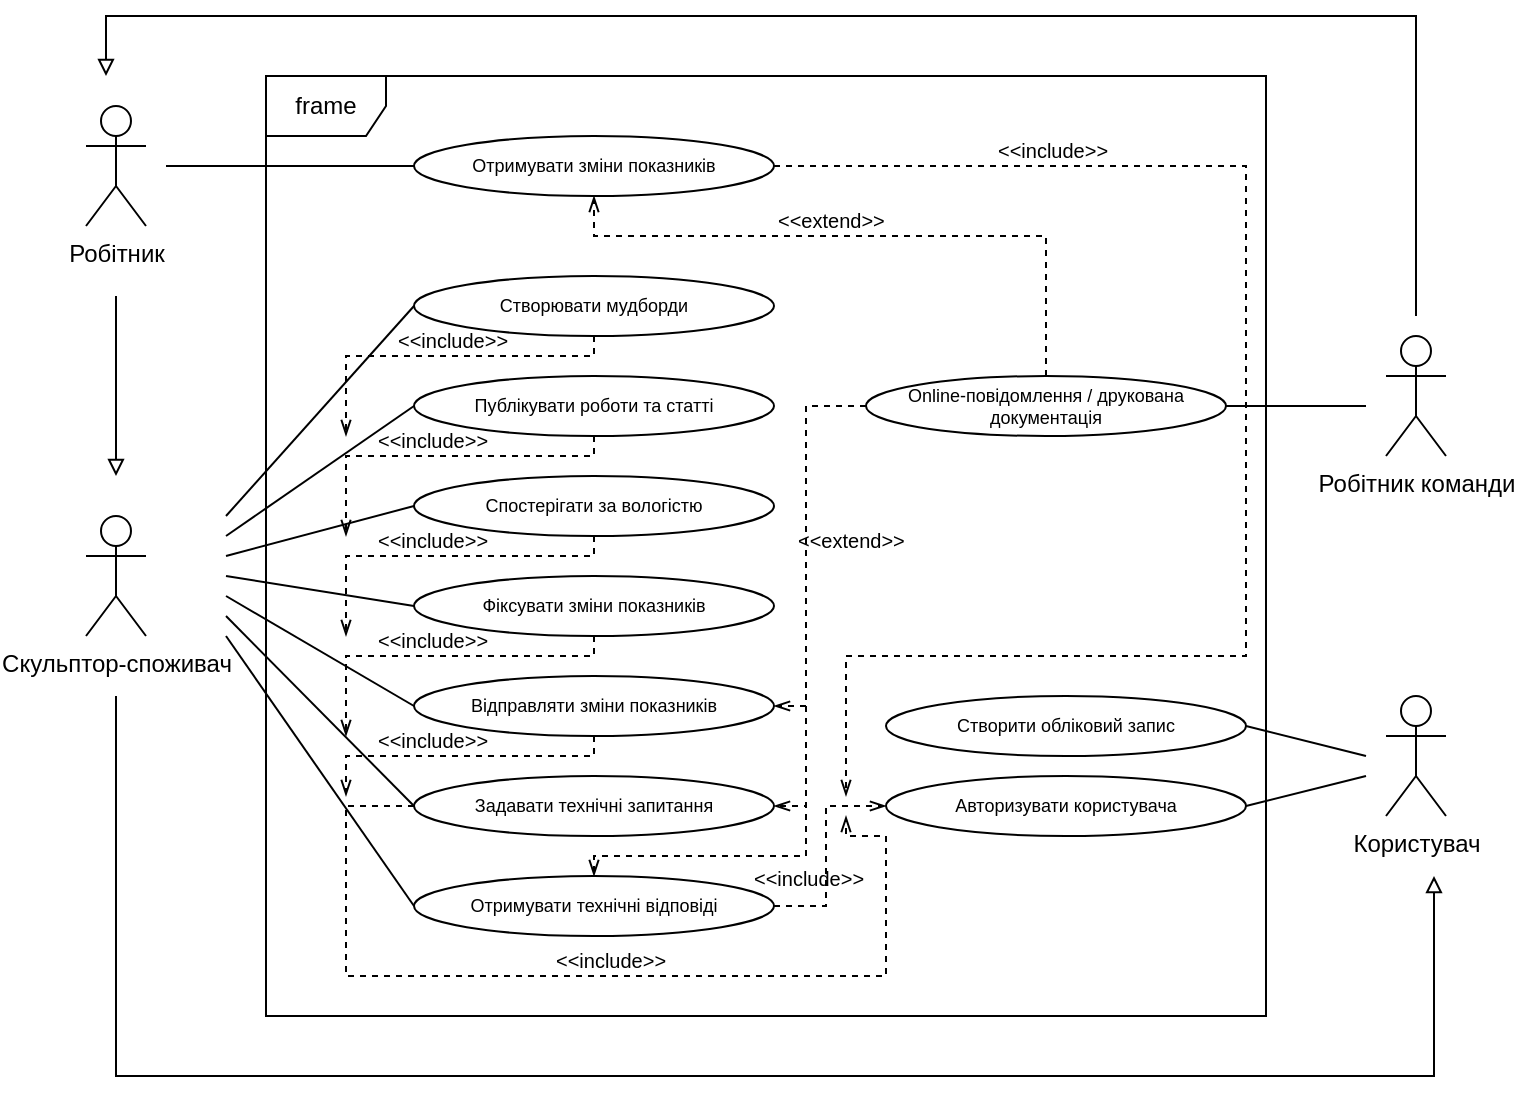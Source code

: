 <mxfile version="20.3.0" type="github"><diagram id="Of3jSP6RqguFHu_R-tXi" name="Страница 1"><mxGraphModel dx="892" dy="636" grid="1" gridSize="10" guides="1" tooltips="1" connect="1" arrows="1" fold="1" page="1" pageScale="1" pageWidth="827" pageHeight="1169" math="0" shadow="0"><root><mxCell id="0"/><mxCell id="1" parent="0"/><mxCell id="iHBzd0rG16rPsYpe0WPT-1" value="frame" style="shape=umlFrame;whiteSpace=wrap;html=1;" vertex="1" parent="1"><mxGeometry x="160" y="70" width="500" height="470" as="geometry"/></mxCell><mxCell id="iHBzd0rG16rPsYpe0WPT-2" style="edgeStyle=orthogonalEdgeStyle;rounded=0;orthogonalLoop=1;jettySize=auto;html=1;fontSize=6;startArrow=none;startFill=0;endArrow=block;endFill=0;" edge="1" parent="1"><mxGeometry relative="1" as="geometry"><mxPoint x="744" y="470" as="targetPoint"/><mxPoint x="85" y="380" as="sourcePoint"/><Array as="points"><mxPoint x="85" y="570"/><mxPoint x="744" y="570"/></Array></mxGeometry></mxCell><mxCell id="iHBzd0rG16rPsYpe0WPT-3" value="Скульптор-споживач" style="shape=umlActor;verticalLabelPosition=bottom;verticalAlign=top;html=1;" vertex="1" parent="1"><mxGeometry x="70" y="290" width="30" height="60" as="geometry"/></mxCell><mxCell id="iHBzd0rG16rPsYpe0WPT-4" style="edgeStyle=orthogonalEdgeStyle;rounded=0;orthogonalLoop=1;jettySize=auto;html=1;fontSize=6;startArrow=none;startFill=0;endArrow=block;endFill=0;" edge="1" parent="1"><mxGeometry relative="1" as="geometry"><mxPoint x="80" y="70" as="targetPoint"/><mxPoint x="735" y="190" as="sourcePoint"/><Array as="points"><mxPoint x="735" y="40"/><mxPoint x="80" y="40"/></Array></mxGeometry></mxCell><mxCell id="iHBzd0rG16rPsYpe0WPT-5" value="Робітник команди" style="shape=umlActor;verticalLabelPosition=bottom;verticalAlign=top;html=1;" vertex="1" parent="1"><mxGeometry x="720" y="200" width="30" height="60" as="geometry"/></mxCell><mxCell id="iHBzd0rG16rPsYpe0WPT-6" value="Користувач" style="shape=umlActor;verticalLabelPosition=bottom;verticalAlign=top;html=1;" vertex="1" parent="1"><mxGeometry x="720" y="380" width="30" height="60" as="geometry"/></mxCell><mxCell id="iHBzd0rG16rPsYpe0WPT-7" style="edgeStyle=orthogonalEdgeStyle;rounded=0;orthogonalLoop=1;jettySize=auto;html=1;fontSize=6;startArrow=none;startFill=0;endArrow=block;endFill=0;" edge="1" parent="1"><mxGeometry relative="1" as="geometry"><mxPoint x="85" y="270" as="targetPoint"/><mxPoint x="85" y="180" as="sourcePoint"/></mxGeometry></mxCell><mxCell id="iHBzd0rG16rPsYpe0WPT-8" value="Робітник" style="shape=umlActor;verticalLabelPosition=bottom;verticalAlign=top;html=1;" vertex="1" parent="1"><mxGeometry x="70" y="85" width="30" height="60" as="geometry"/></mxCell><mxCell id="iHBzd0rG16rPsYpe0WPT-9" style="edgeStyle=orthogonalEdgeStyle;rounded=0;orthogonalLoop=1;jettySize=auto;html=1;exitX=0.5;exitY=1;exitDx=0;exitDy=0;dashed=1;fontSize=6;startArrow=none;startFill=0;endArrow=openThin;endFill=0;" edge="1" parent="1" source="iHBzd0rG16rPsYpe0WPT-10"><mxGeometry relative="1" as="geometry"><mxPoint x="200" y="250" as="targetPoint"/><Array as="points"><mxPoint x="324" y="210"/><mxPoint x="200" y="210"/></Array></mxGeometry></mxCell><mxCell id="iHBzd0rG16rPsYpe0WPT-10" value="Створювати мудборди" style="ellipse;whiteSpace=wrap;html=1;align=center;fontSize=9;" vertex="1" parent="1"><mxGeometry x="234" y="170" width="180" height="30" as="geometry"/></mxCell><mxCell id="iHBzd0rG16rPsYpe0WPT-11" style="edgeStyle=orthogonalEdgeStyle;rounded=0;orthogonalLoop=1;jettySize=auto;html=1;exitX=0.5;exitY=1;exitDx=0;exitDy=0;dashed=1;fontSize=6;startArrow=none;startFill=0;endArrow=openThin;endFill=0;" edge="1" parent="1" source="iHBzd0rG16rPsYpe0WPT-12"><mxGeometry relative="1" as="geometry"><mxPoint x="200" y="300" as="targetPoint"/><Array as="points"><mxPoint x="324" y="260"/><mxPoint x="200" y="260"/></Array></mxGeometry></mxCell><mxCell id="iHBzd0rG16rPsYpe0WPT-12" value="Публікувати роботи та статті" style="ellipse;whiteSpace=wrap;html=1;align=center;fontSize=9;" vertex="1" parent="1"><mxGeometry x="234" y="220" width="180" height="30" as="geometry"/></mxCell><mxCell id="iHBzd0rG16rPsYpe0WPT-13" style="edgeStyle=orthogonalEdgeStyle;rounded=0;orthogonalLoop=1;jettySize=auto;html=1;exitX=0.5;exitY=1;exitDx=0;exitDy=0;dashed=1;fontSize=6;startArrow=none;startFill=0;endArrow=openThin;endFill=0;" edge="1" parent="1" source="iHBzd0rG16rPsYpe0WPT-14"><mxGeometry relative="1" as="geometry"><mxPoint x="200" y="350" as="targetPoint"/><Array as="points"><mxPoint x="324" y="310"/><mxPoint x="200" y="310"/></Array></mxGeometry></mxCell><mxCell id="iHBzd0rG16rPsYpe0WPT-14" value="Спостерігати за вологістю" style="ellipse;whiteSpace=wrap;html=1;align=center;fontSize=9;" vertex="1" parent="1"><mxGeometry x="234" y="270" width="180" height="30" as="geometry"/></mxCell><mxCell id="iHBzd0rG16rPsYpe0WPT-15" style="edgeStyle=orthogonalEdgeStyle;rounded=0;orthogonalLoop=1;jettySize=auto;html=1;dashed=1;fontSize=6;startArrow=none;startFill=0;endArrow=openThin;endFill=0;exitX=0.5;exitY=1;exitDx=0;exitDy=0;" edge="1" parent="1" source="iHBzd0rG16rPsYpe0WPT-16"><mxGeometry relative="1" as="geometry"><mxPoint x="200" y="400" as="targetPoint"/><Array as="points"><mxPoint x="324" y="360"/><mxPoint x="200" y="360"/></Array></mxGeometry></mxCell><mxCell id="iHBzd0rG16rPsYpe0WPT-16" value="Фіксувати зміни показників" style="ellipse;whiteSpace=wrap;html=1;align=center;fontSize=9;" vertex="1" parent="1"><mxGeometry x="234" y="320" width="180" height="30" as="geometry"/></mxCell><mxCell id="iHBzd0rG16rPsYpe0WPT-17" style="edgeStyle=orthogonalEdgeStyle;rounded=0;orthogonalLoop=1;jettySize=auto;html=1;fontSize=6;startArrow=none;startFill=0;endArrow=openThin;endFill=0;dashed=1;exitX=0.5;exitY=1;exitDx=0;exitDy=0;" edge="1" parent="1" source="iHBzd0rG16rPsYpe0WPT-18"><mxGeometry relative="1" as="geometry"><mxPoint x="200" y="430" as="targetPoint"/><Array as="points"><mxPoint x="324" y="410"/><mxPoint x="200" y="410"/></Array></mxGeometry></mxCell><mxCell id="iHBzd0rG16rPsYpe0WPT-18" value="Відправляти зміни показників" style="ellipse;whiteSpace=wrap;html=1;align=center;fontSize=9;" vertex="1" parent="1"><mxGeometry x="234" y="370" width="180" height="30" as="geometry"/></mxCell><mxCell id="iHBzd0rG16rPsYpe0WPT-19" style="edgeStyle=orthogonalEdgeStyle;rounded=0;orthogonalLoop=1;jettySize=auto;html=1;dashed=1;fontSize=9;startArrow=none;startFill=0;endArrow=openThin;endFill=0;exitX=0;exitY=0.5;exitDx=0;exitDy=0;" edge="1" parent="1" source="iHBzd0rG16rPsYpe0WPT-20"><mxGeometry relative="1" as="geometry"><mxPoint x="450" y="440" as="targetPoint"/><Array as="points"><mxPoint x="200" y="435"/><mxPoint x="200" y="520"/><mxPoint x="470" y="520"/><mxPoint x="470" y="450"/></Array></mxGeometry></mxCell><mxCell id="iHBzd0rG16rPsYpe0WPT-20" value="Задавати технічні запитання" style="ellipse;whiteSpace=wrap;html=1;align=center;fontSize=9;" vertex="1" parent="1"><mxGeometry x="234" y="420" width="180" height="30" as="geometry"/></mxCell><mxCell id="iHBzd0rG16rPsYpe0WPT-21" style="edgeStyle=orthogonalEdgeStyle;rounded=0;orthogonalLoop=1;jettySize=auto;html=1;entryX=0;entryY=0.5;entryDx=0;entryDy=0;dashed=1;fontSize=9;startArrow=none;startFill=0;endArrow=openThin;endFill=0;exitX=1;exitY=0.5;exitDx=0;exitDy=0;" edge="1" parent="1" source="iHBzd0rG16rPsYpe0WPT-22" target="iHBzd0rG16rPsYpe0WPT-30"><mxGeometry relative="1" as="geometry"><Array as="points"><mxPoint x="440" y="485"/><mxPoint x="440" y="435"/></Array></mxGeometry></mxCell><mxCell id="iHBzd0rG16rPsYpe0WPT-22" value="Отримувати технічні відповіді" style="ellipse;whiteSpace=wrap;html=1;align=center;fontSize=9;" vertex="1" parent="1"><mxGeometry x="234" y="470" width="180" height="30" as="geometry"/></mxCell><mxCell id="iHBzd0rG16rPsYpe0WPT-23" style="edgeStyle=orthogonalEdgeStyle;rounded=0;orthogonalLoop=1;jettySize=auto;html=1;dashed=1;fontSize=6;startArrow=none;startFill=0;endArrow=openThin;endFill=0;" edge="1" parent="1" source="iHBzd0rG16rPsYpe0WPT-24"><mxGeometry relative="1" as="geometry"><mxPoint x="450" y="430" as="targetPoint"/><Array as="points"><mxPoint x="650" y="115"/><mxPoint x="650" y="360"/><mxPoint x="450" y="360"/><mxPoint x="450" y="430"/></Array></mxGeometry></mxCell><mxCell id="iHBzd0rG16rPsYpe0WPT-24" value="Отримувати зміни показників" style="ellipse;whiteSpace=wrap;html=1;align=center;fontSize=9;" vertex="1" parent="1"><mxGeometry x="234" y="100" width="180" height="30" as="geometry"/></mxCell><mxCell id="iHBzd0rG16rPsYpe0WPT-25" style="edgeStyle=orthogonalEdgeStyle;rounded=0;orthogonalLoop=1;jettySize=auto;html=1;exitX=0.5;exitY=0;exitDx=0;exitDy=0;entryX=0.5;entryY=1;entryDx=0;entryDy=0;dashed=1;fontSize=6;startArrow=none;startFill=0;endArrow=openThin;endFill=0;" edge="1" parent="1" source="iHBzd0rG16rPsYpe0WPT-29" target="iHBzd0rG16rPsYpe0WPT-24"><mxGeometry relative="1" as="geometry"><Array as="points"><mxPoint x="550" y="150"/><mxPoint x="324" y="150"/></Array></mxGeometry></mxCell><mxCell id="iHBzd0rG16rPsYpe0WPT-26" style="edgeStyle=orthogonalEdgeStyle;rounded=0;orthogonalLoop=1;jettySize=auto;html=1;dashed=1;fontSize=6;startArrow=none;startFill=0;endArrow=openThin;endFill=0;entryX=0.5;entryY=0;entryDx=0;entryDy=0;" edge="1" parent="1" source="iHBzd0rG16rPsYpe0WPT-29" target="iHBzd0rG16rPsYpe0WPT-22"><mxGeometry relative="1" as="geometry"><Array as="points"><mxPoint x="430" y="235"/><mxPoint x="430" y="460"/><mxPoint x="324" y="460"/></Array></mxGeometry></mxCell><mxCell id="iHBzd0rG16rPsYpe0WPT-27" style="edgeStyle=orthogonalEdgeStyle;rounded=0;orthogonalLoop=1;jettySize=auto;html=1;entryX=1;entryY=0.5;entryDx=0;entryDy=0;dashed=1;fontSize=6;startArrow=none;startFill=0;endArrow=openThin;endFill=0;" edge="1" parent="1" source="iHBzd0rG16rPsYpe0WPT-29" target="iHBzd0rG16rPsYpe0WPT-20"><mxGeometry relative="1" as="geometry"><Array as="points"><mxPoint x="430" y="235"/><mxPoint x="430" y="435"/></Array></mxGeometry></mxCell><mxCell id="iHBzd0rG16rPsYpe0WPT-28" style="edgeStyle=orthogonalEdgeStyle;rounded=0;orthogonalLoop=1;jettySize=auto;html=1;entryX=1;entryY=0.5;entryDx=0;entryDy=0;dashed=1;fontSize=6;startArrow=none;startFill=0;endArrow=openThin;endFill=0;" edge="1" parent="1" source="iHBzd0rG16rPsYpe0WPT-29" target="iHBzd0rG16rPsYpe0WPT-18"><mxGeometry relative="1" as="geometry"><Array as="points"><mxPoint x="430" y="235"/><mxPoint x="430" y="385"/></Array></mxGeometry></mxCell><mxCell id="iHBzd0rG16rPsYpe0WPT-29" value="&lt;font style=&quot;font-size: 9px;&quot;&gt;Online-повідомлення / друкована документація&lt;/font&gt;" style="ellipse;whiteSpace=wrap;html=1;align=center;fontSize=9;" vertex="1" parent="1"><mxGeometry x="460" y="220" width="180" height="30" as="geometry"/></mxCell><mxCell id="iHBzd0rG16rPsYpe0WPT-30" value="&lt;font style=&quot;font-size: 9px;&quot;&gt;Авторизувати користувача&lt;/font&gt;" style="ellipse;whiteSpace=wrap;html=1;align=center;fontSize=9;" vertex="1" parent="1"><mxGeometry x="470" y="420" width="180" height="30" as="geometry"/></mxCell><mxCell id="iHBzd0rG16rPsYpe0WPT-31" value="&lt;font style=&quot;font-size: 9px;&quot;&gt;Створити обліковий запис&lt;/font&gt;" style="ellipse;whiteSpace=wrap;html=1;align=center;fontSize=9;" vertex="1" parent="1"><mxGeometry x="470" y="380" width="180" height="30" as="geometry"/></mxCell><mxCell id="iHBzd0rG16rPsYpe0WPT-32" value="" style="endArrow=none;html=1;rounded=0;fontSize=9;entryX=0;entryY=0.5;entryDx=0;entryDy=0;" edge="1" parent="1" target="iHBzd0rG16rPsYpe0WPT-10"><mxGeometry relative="1" as="geometry"><mxPoint x="140" y="290" as="sourcePoint"/><mxPoint x="320" y="269.17" as="targetPoint"/></mxGeometry></mxCell><mxCell id="iHBzd0rG16rPsYpe0WPT-33" value="" style="endArrow=none;html=1;rounded=0;fontSize=9;entryX=0;entryY=0.5;entryDx=0;entryDy=0;" edge="1" parent="1" target="iHBzd0rG16rPsYpe0WPT-12"><mxGeometry relative="1" as="geometry"><mxPoint x="140" y="300" as="sourcePoint"/><mxPoint x="320" y="280" as="targetPoint"/></mxGeometry></mxCell><mxCell id="iHBzd0rG16rPsYpe0WPT-34" value="" style="endArrow=none;html=1;rounded=0;fontSize=9;entryX=0;entryY=0.5;entryDx=0;entryDy=0;" edge="1" parent="1" target="iHBzd0rG16rPsYpe0WPT-14"><mxGeometry relative="1" as="geometry"><mxPoint x="140" y="310" as="sourcePoint"/><mxPoint x="330" y="300" as="targetPoint"/></mxGeometry></mxCell><mxCell id="iHBzd0rG16rPsYpe0WPT-35" value="" style="endArrow=none;html=1;rounded=0;fontSize=9;entryX=0;entryY=0.5;entryDx=0;entryDy=0;" edge="1" parent="1" target="iHBzd0rG16rPsYpe0WPT-16"><mxGeometry relative="1" as="geometry"><mxPoint x="140" y="320" as="sourcePoint"/><mxPoint x="300" y="314.66" as="targetPoint"/></mxGeometry></mxCell><mxCell id="iHBzd0rG16rPsYpe0WPT-36" value="" style="endArrow=none;html=1;rounded=0;fontSize=9;entryX=0;entryY=0.5;entryDx=0;entryDy=0;" edge="1" parent="1" target="iHBzd0rG16rPsYpe0WPT-18"><mxGeometry relative="1" as="geometry"><mxPoint x="140" y="330" as="sourcePoint"/><mxPoint x="300" y="330" as="targetPoint"/></mxGeometry></mxCell><mxCell id="iHBzd0rG16rPsYpe0WPT-37" value="" style="endArrow=none;html=1;rounded=0;fontSize=9;entryX=0;entryY=0.5;entryDx=0;entryDy=0;" edge="1" parent="1" target="iHBzd0rG16rPsYpe0WPT-20"><mxGeometry relative="1" as="geometry"><mxPoint x="140" y="340" as="sourcePoint"/><mxPoint x="300" y="340" as="targetPoint"/></mxGeometry></mxCell><mxCell id="iHBzd0rG16rPsYpe0WPT-38" value="" style="endArrow=none;html=1;rounded=0;fontSize=9;entryX=0;entryY=0.5;entryDx=0;entryDy=0;" edge="1" parent="1" target="iHBzd0rG16rPsYpe0WPT-22"><mxGeometry relative="1" as="geometry"><mxPoint x="140" y="350" as="sourcePoint"/><mxPoint x="300" y="350" as="targetPoint"/></mxGeometry></mxCell><mxCell id="iHBzd0rG16rPsYpe0WPT-39" value="" style="endArrow=none;html=1;rounded=0;fontSize=9;entryX=0;entryY=0.5;entryDx=0;entryDy=0;" edge="1" parent="1" target="iHBzd0rG16rPsYpe0WPT-24"><mxGeometry relative="1" as="geometry"><mxPoint x="110" y="115" as="sourcePoint"/><mxPoint x="260" y="494.5" as="targetPoint"/></mxGeometry></mxCell><mxCell id="iHBzd0rG16rPsYpe0WPT-40" value="" style="endArrow=none;html=1;rounded=0;fontSize=9;exitX=1;exitY=0.5;exitDx=0;exitDy=0;" edge="1" parent="1" source="iHBzd0rG16rPsYpe0WPT-29"><mxGeometry relative="1" as="geometry"><mxPoint x="630" y="234.5" as="sourcePoint"/><mxPoint x="710" y="235" as="targetPoint"/></mxGeometry></mxCell><mxCell id="iHBzd0rG16rPsYpe0WPT-41" value="" style="endArrow=none;html=1;rounded=0;fontSize=9;exitX=1;exitY=0.5;exitDx=0;exitDy=0;" edge="1" parent="1" source="iHBzd0rG16rPsYpe0WPT-31"><mxGeometry relative="1" as="geometry"><mxPoint x="440" y="370" as="sourcePoint"/><mxPoint x="710" y="410" as="targetPoint"/></mxGeometry></mxCell><mxCell id="iHBzd0rG16rPsYpe0WPT-42" value="" style="endArrow=none;html=1;rounded=0;fontSize=9;exitX=1;exitY=0.5;exitDx=0;exitDy=0;" edge="1" parent="1" source="iHBzd0rG16rPsYpe0WPT-30"><mxGeometry relative="1" as="geometry"><mxPoint x="440" y="370" as="sourcePoint"/><mxPoint x="710" y="420" as="targetPoint"/></mxGeometry></mxCell><mxCell id="iHBzd0rG16rPsYpe0WPT-43" value="&lt;&lt;include&gt;&gt;" style="text;strokeColor=none;fillColor=none;spacingLeft=4;spacingRight=4;overflow=hidden;rotatable=0;points=[[0,0.5],[1,0.5]];portConstraint=eastwest;fontSize=10;" vertex="1" parent="1"><mxGeometry x="220" y="190" width="70" height="20" as="geometry"/></mxCell><mxCell id="iHBzd0rG16rPsYpe0WPT-44" value="&lt;&lt;include&gt;&gt;" style="text;strokeColor=none;fillColor=none;spacingLeft=4;spacingRight=4;overflow=hidden;rotatable=0;points=[[0,0.5],[1,0.5]];portConstraint=eastwest;fontSize=10;" vertex="1" parent="1"><mxGeometry x="210" y="240" width="70" height="20" as="geometry"/></mxCell><mxCell id="iHBzd0rG16rPsYpe0WPT-45" value="&lt;&lt;include&gt;&gt;" style="text;strokeColor=none;fillColor=none;spacingLeft=4;spacingRight=4;overflow=hidden;rotatable=0;points=[[0,0.5],[1,0.5]];portConstraint=eastwest;fontSize=10;" vertex="1" parent="1"><mxGeometry x="210" y="290" width="70" height="20" as="geometry"/></mxCell><mxCell id="iHBzd0rG16rPsYpe0WPT-46" value="&lt;&lt;include&gt;&gt;" style="text;strokeColor=none;fillColor=none;spacingLeft=4;spacingRight=4;overflow=hidden;rotatable=0;points=[[0,0.5],[1,0.5]];portConstraint=eastwest;fontSize=10;" vertex="1" parent="1"><mxGeometry x="210" y="340" width="70" height="20" as="geometry"/></mxCell><mxCell id="iHBzd0rG16rPsYpe0WPT-47" value="&lt;&lt;include&gt;&gt;" style="text;strokeColor=none;fillColor=none;spacingLeft=4;spacingRight=4;overflow=hidden;rotatable=0;points=[[0,0.5],[1,0.5]];portConstraint=eastwest;fontSize=10;" vertex="1" parent="1"><mxGeometry x="210" y="390" width="80" height="20" as="geometry"/></mxCell><mxCell id="iHBzd0rG16rPsYpe0WPT-48" value="&lt;&lt;include&gt;&gt;" style="text;strokeColor=none;fillColor=none;spacingLeft=4;spacingRight=4;overflow=hidden;rotatable=0;points=[[0,0.5],[1,0.5]];portConstraint=eastwest;fontSize=10;" vertex="1" parent="1"><mxGeometry x="299" y="500" width="71" height="20" as="geometry"/></mxCell><mxCell id="iHBzd0rG16rPsYpe0WPT-49" value="&lt;&lt;include&gt;&gt;" style="text;strokeColor=none;fillColor=none;spacingLeft=4;spacingRight=4;overflow=hidden;rotatable=0;points=[[0,0.5],[1,0.5]];portConstraint=eastwest;fontSize=10;" vertex="1" parent="1"><mxGeometry x="398" y="459" width="70" height="20" as="geometry"/></mxCell><mxCell id="iHBzd0rG16rPsYpe0WPT-50" value="&lt;&lt;include&gt;&gt;" style="text;strokeColor=none;fillColor=none;spacingLeft=4;spacingRight=4;overflow=hidden;rotatable=0;points=[[0,0.5],[1,0.5]];portConstraint=eastwest;fontSize=10;" vertex="1" parent="1"><mxGeometry x="520" y="95" width="70" height="30" as="geometry"/></mxCell><mxCell id="iHBzd0rG16rPsYpe0WPT-51" value="&lt;&lt;extend&gt;&gt;" style="text;strokeColor=none;fillColor=none;spacingLeft=4;spacingRight=4;overflow=hidden;rotatable=0;points=[[0,0.5],[1,0.5]];portConstraint=eastwest;fontSize=10;" vertex="1" parent="1"><mxGeometry x="410" y="130" width="70" height="25" as="geometry"/></mxCell><mxCell id="iHBzd0rG16rPsYpe0WPT-52" value="&lt;&lt;extend&gt;&gt;" style="text;strokeColor=none;fillColor=none;spacingLeft=4;spacingRight=4;overflow=hidden;rotatable=0;points=[[0,0.5],[1,0.5]];portConstraint=eastwest;fontSize=10;" vertex="1" parent="1"><mxGeometry x="420" y="290" width="70" height="20" as="geometry"/></mxCell></root></mxGraphModel></diagram></mxfile>